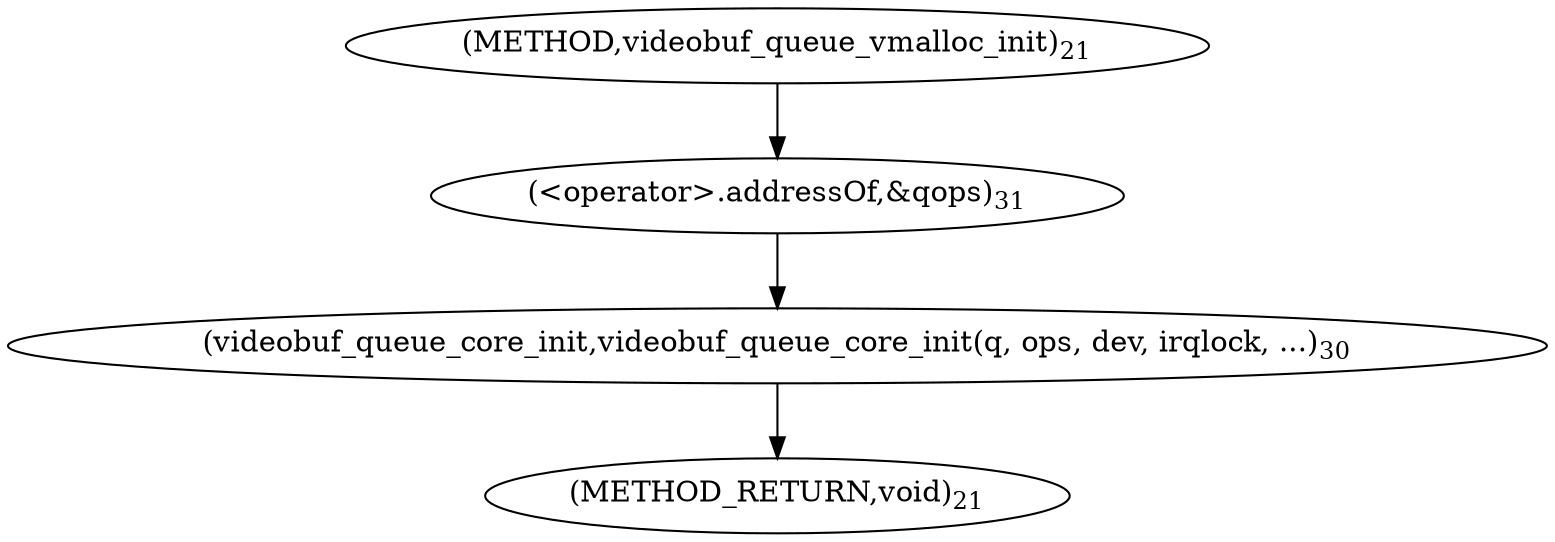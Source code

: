 digraph "videobuf_queue_vmalloc_init" {  
"30064771095" [label = <(videobuf_queue_core_init,videobuf_queue_core_init(q, ops, dev, irqlock, ...)<SUB>30</SUB>> ]
"30064771096" [label = <(&lt;operator&gt;.addressOf,&amp;qops)<SUB>31</SUB>> ]
"111669149698" [label = <(METHOD,videobuf_queue_vmalloc_init)<SUB>21</SUB>> ]
"128849018881" [label = <(METHOD_RETURN,void)<SUB>21</SUB>> ]
  "30064771095" -> "128849018881" 
  "30064771096" -> "30064771095" 
  "111669149698" -> "30064771096" 
}

